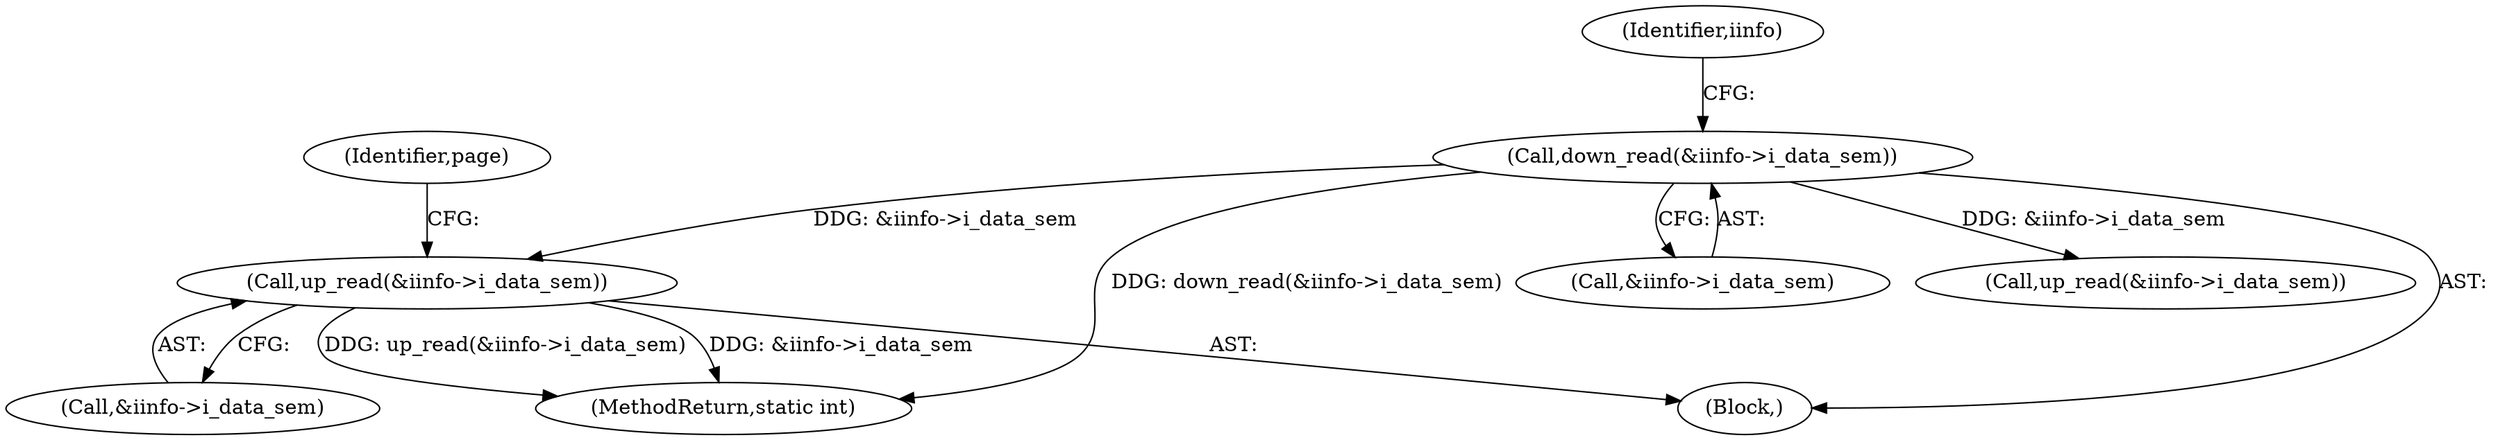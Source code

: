 digraph "0_linux_a1d47b262952a45aae62bd49cfaf33dd76c11a2c@API" {
"1000208" [label="(Call,up_read(&iinfo->i_data_sem))"];
"1000151" [label="(Call,down_read(&iinfo->i_data_sem))"];
"1000151" [label="(Call,down_read(&iinfo->i_data_sem))"];
"1000236" [label="(MethodReturn,static int)"];
"1000159" [label="(Identifier,iinfo)"];
"1000104" [label="(Block,)"];
"1000208" [label="(Call,up_read(&iinfo->i_data_sem))"];
"1000152" [label="(Call,&iinfo->i_data_sem)"];
"1000214" [label="(Identifier,page)"];
"1000222" [label="(Call,up_read(&iinfo->i_data_sem))"];
"1000209" [label="(Call,&iinfo->i_data_sem)"];
"1000208" -> "1000104"  [label="AST: "];
"1000208" -> "1000209"  [label="CFG: "];
"1000209" -> "1000208"  [label="AST: "];
"1000214" -> "1000208"  [label="CFG: "];
"1000208" -> "1000236"  [label="DDG: &iinfo->i_data_sem"];
"1000208" -> "1000236"  [label="DDG: up_read(&iinfo->i_data_sem)"];
"1000151" -> "1000208"  [label="DDG: &iinfo->i_data_sem"];
"1000151" -> "1000104"  [label="AST: "];
"1000151" -> "1000152"  [label="CFG: "];
"1000152" -> "1000151"  [label="AST: "];
"1000159" -> "1000151"  [label="CFG: "];
"1000151" -> "1000236"  [label="DDG: down_read(&iinfo->i_data_sem)"];
"1000151" -> "1000222"  [label="DDG: &iinfo->i_data_sem"];
}
